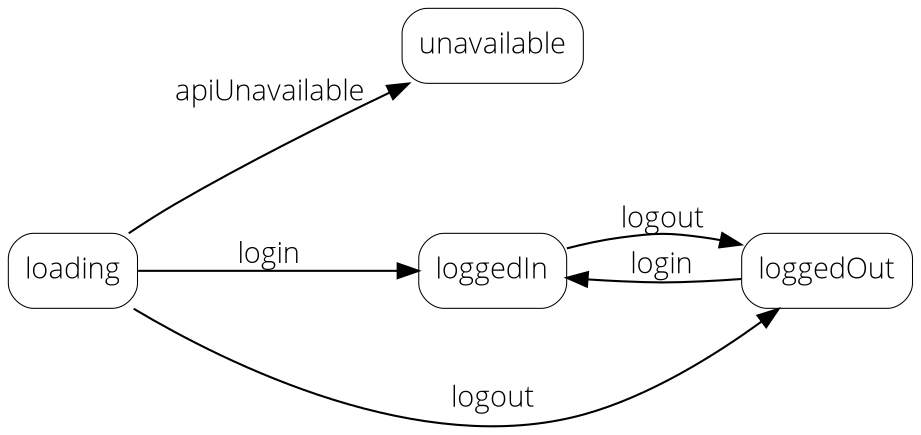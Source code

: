 digraph {
  // use $ dot -Tpng -o save-game-fsm.png save-game-fsm.dot
  // or  $ dot -Tpng -o save-game-fsm.png save-game-fsm.dot && open save-game-fsm.png
  rankdir=LR;
  nodesep=1;
  fontsize = 14;
  node[fontname = "Open Sans Light"];
  edge[fontname = "Open Sans Light"];
  node[shape=rect, style=rounded];
  node[penwidth = 0.5];
  // edge[color="#808080"];

  // States:
  loading
  unavailable
  loggedIn
  loggedOut

  // Transitions
  loading -> unavailable [label=apiUnavailable]
  loading -> loggedIn [label=login]
  loading -> loggedOut [label=logout]
  loggedIn -> loggedOut [label=logout]
  loggedOut -> loggedIn [label=login]
}
